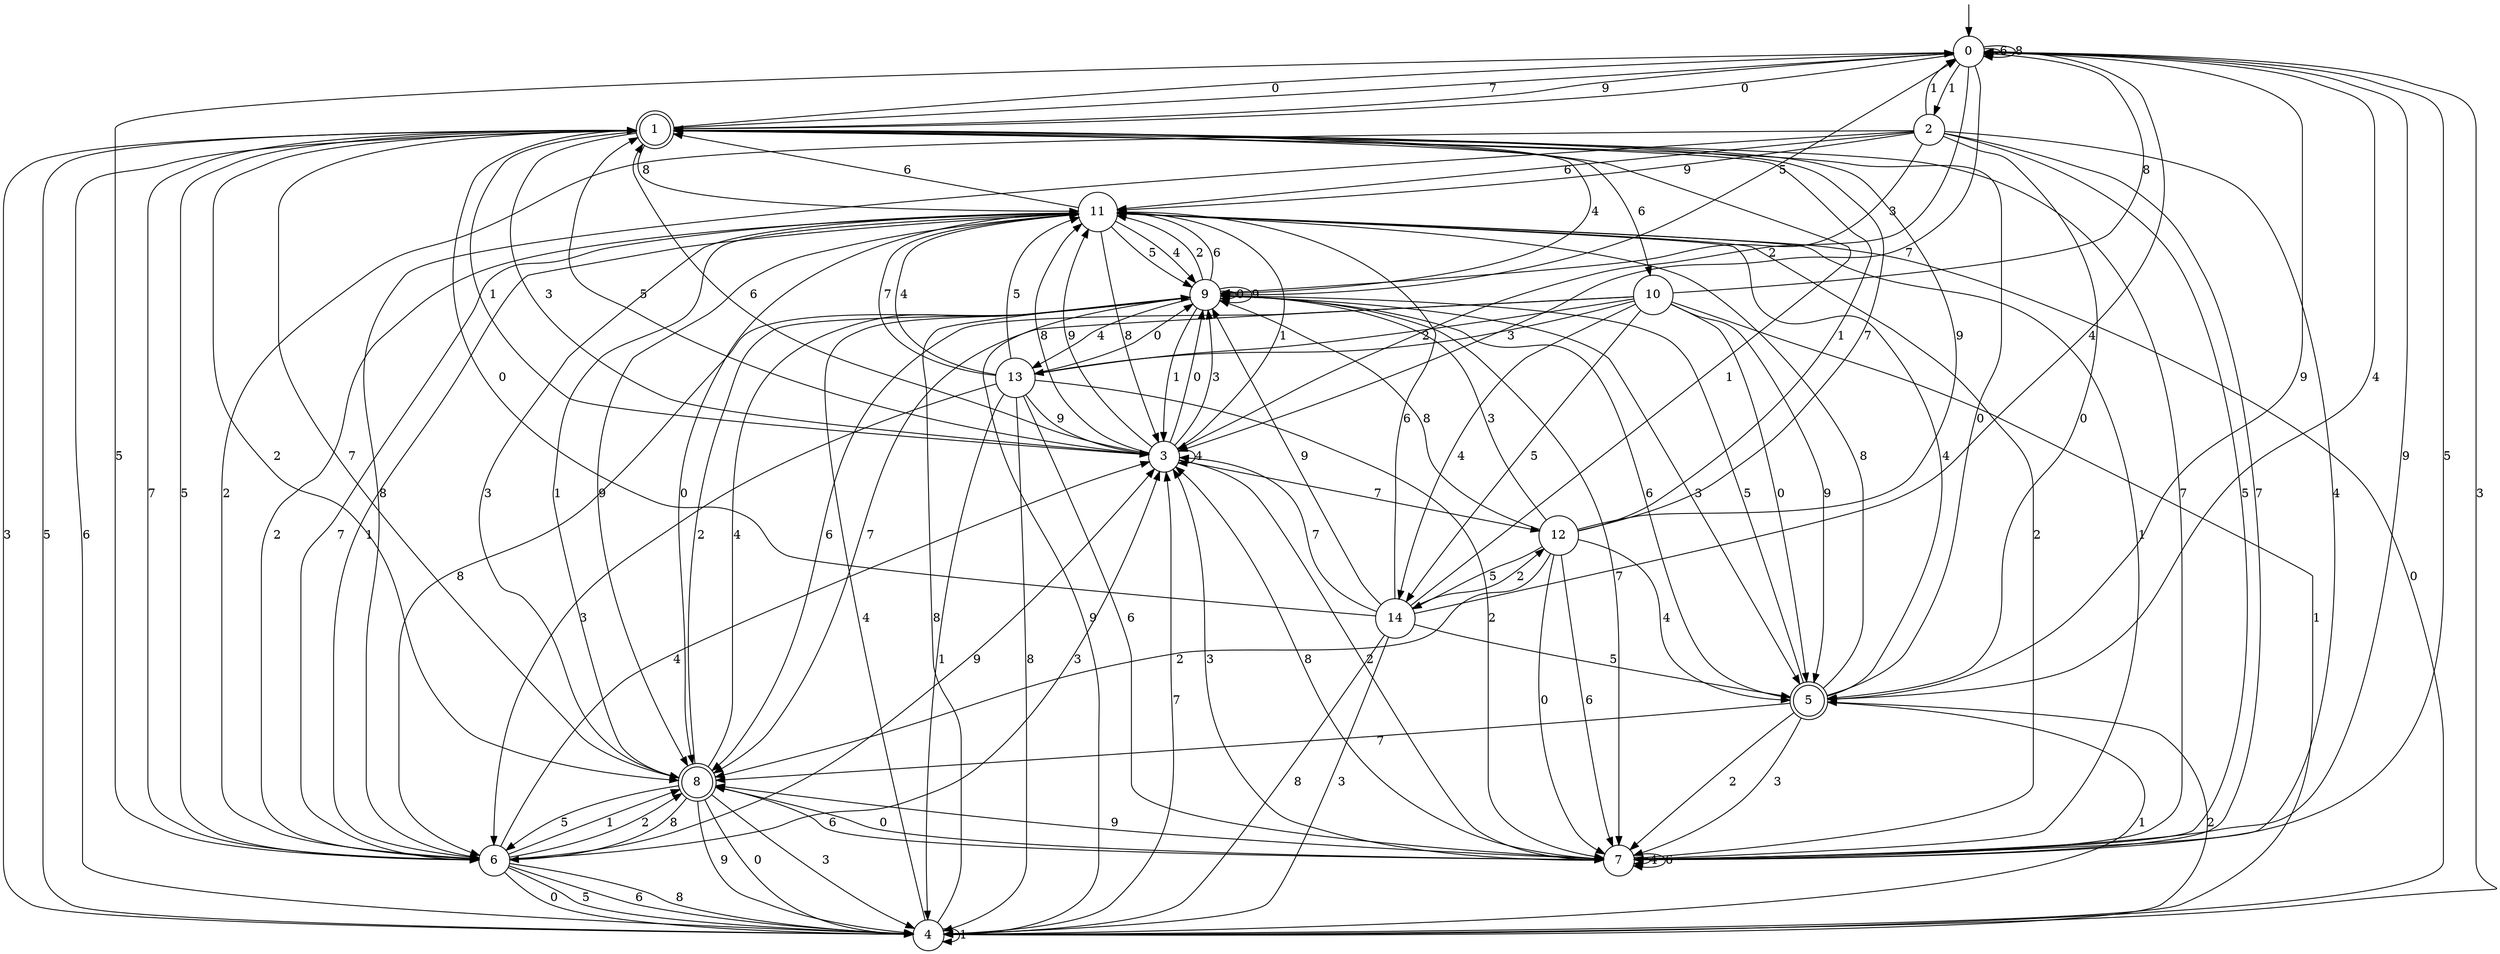 digraph g {

	s0 [shape="circle" label="0"];
	s1 [shape="doublecircle" label="1"];
	s2 [shape="circle" label="2"];
	s3 [shape="circle" label="3"];
	s4 [shape="circle" label="4"];
	s5 [shape="doublecircle" label="5"];
	s6 [shape="circle" label="6"];
	s7 [shape="circle" label="7"];
	s8 [shape="doublecircle" label="8"];
	s9 [shape="circle" label="9"];
	s10 [shape="circle" label="10"];
	s11 [shape="circle" label="11"];
	s12 [shape="circle" label="12"];
	s13 [shape="circle" label="13"];
	s14 [shape="circle" label="14"];
	s0 -> s1 [label="0"];
	s0 -> s2 [label="1"];
	s0 -> s3 [label="2"];
	s0 -> s4 [label="3"];
	s0 -> s5 [label="4"];
	s0 -> s6 [label="5"];
	s0 -> s0 [label="6"];
	s0 -> s3 [label="7"];
	s0 -> s0 [label="8"];
	s0 -> s7 [label="9"];
	s1 -> s0 [label="0"];
	s1 -> s3 [label="1"];
	s1 -> s8 [label="2"];
	s1 -> s3 [label="3"];
	s1 -> s9 [label="4"];
	s1 -> s6 [label="5"];
	s1 -> s10 [label="6"];
	s1 -> s0 [label="7"];
	s1 -> s11 [label="8"];
	s1 -> s0 [label="9"];
	s2 -> s5 [label="0"];
	s2 -> s0 [label="1"];
	s2 -> s6 [label="2"];
	s2 -> s9 [label="3"];
	s2 -> s7 [label="4"];
	s2 -> s7 [label="5"];
	s2 -> s11 [label="6"];
	s2 -> s7 [label="7"];
	s2 -> s6 [label="8"];
	s2 -> s11 [label="9"];
	s3 -> s9 [label="0"];
	s3 -> s11 [label="1"];
	s3 -> s7 [label="2"];
	s3 -> s9 [label="3"];
	s3 -> s3 [label="4"];
	s3 -> s1 [label="5"];
	s3 -> s1 [label="6"];
	s3 -> s12 [label="7"];
	s3 -> s11 [label="8"];
	s3 -> s11 [label="9"];
	s4 -> s11 [label="0"];
	s4 -> s4 [label="1"];
	s4 -> s5 [label="2"];
	s4 -> s1 [label="3"];
	s4 -> s9 [label="4"];
	s4 -> s1 [label="5"];
	s4 -> s1 [label="6"];
	s4 -> s3 [label="7"];
	s4 -> s9 [label="8"];
	s4 -> s9 [label="9"];
	s5 -> s1 [label="0"];
	s5 -> s4 [label="1"];
	s5 -> s7 [label="2"];
	s5 -> s7 [label="3"];
	s5 -> s11 [label="4"];
	s5 -> s9 [label="5"];
	s5 -> s9 [label="6"];
	s5 -> s8 [label="7"];
	s5 -> s11 [label="8"];
	s5 -> s0 [label="9"];
	s6 -> s4 [label="0"];
	s6 -> s8 [label="1"];
	s6 -> s8 [label="2"];
	s6 -> s3 [label="3"];
	s6 -> s3 [label="4"];
	s6 -> s4 [label="5"];
	s6 -> s4 [label="6"];
	s6 -> s1 [label="7"];
	s6 -> s4 [label="8"];
	s6 -> s3 [label="9"];
	s7 -> s8 [label="0"];
	s7 -> s11 [label="1"];
	s7 -> s11 [label="2"];
	s7 -> s3 [label="3"];
	s7 -> s7 [label="4"];
	s7 -> s0 [label="5"];
	s7 -> s7 [label="6"];
	s7 -> s1 [label="7"];
	s7 -> s3 [label="8"];
	s7 -> s8 [label="9"];
	s8 -> s4 [label="0"];
	s8 -> s11 [label="1"];
	s8 -> s9 [label="2"];
	s8 -> s4 [label="3"];
	s8 -> s9 [label="4"];
	s8 -> s6 [label="5"];
	s8 -> s7 [label="6"];
	s8 -> s1 [label="7"];
	s8 -> s6 [label="8"];
	s8 -> s4 [label="9"];
	s9 -> s9 [label="0"];
	s9 -> s3 [label="1"];
	s9 -> s11 [label="2"];
	s9 -> s5 [label="3"];
	s9 -> s13 [label="4"];
	s9 -> s0 [label="5"];
	s9 -> s11 [label="6"];
	s9 -> s7 [label="7"];
	s9 -> s6 [label="8"];
	s9 -> s9 [label="9"];
	s10 -> s5 [label="0"];
	s10 -> s4 [label="1"];
	s10 -> s13 [label="2"];
	s10 -> s13 [label="3"];
	s10 -> s14 [label="4"];
	s10 -> s14 [label="5"];
	s10 -> s8 [label="6"];
	s10 -> s8 [label="7"];
	s10 -> s0 [label="8"];
	s10 -> s5 [label="9"];
	s11 -> s8 [label="0"];
	s11 -> s6 [label="1"];
	s11 -> s6 [label="2"];
	s11 -> s8 [label="3"];
	s11 -> s9 [label="4"];
	s11 -> s9 [label="5"];
	s11 -> s1 [label="6"];
	s11 -> s6 [label="7"];
	s11 -> s3 [label="8"];
	s11 -> s8 [label="9"];
	s12 -> s7 [label="0"];
	s12 -> s1 [label="1"];
	s12 -> s8 [label="2"];
	s12 -> s9 [label="3"];
	s12 -> s5 [label="4"];
	s12 -> s14 [label="5"];
	s12 -> s7 [label="6"];
	s12 -> s1 [label="7"];
	s12 -> s9 [label="8"];
	s12 -> s1 [label="9"];
	s13 -> s9 [label="0"];
	s13 -> s4 [label="1"];
	s13 -> s7 [label="2"];
	s13 -> s6 [label="3"];
	s13 -> s11 [label="4"];
	s13 -> s11 [label="5"];
	s13 -> s7 [label="6"];
	s13 -> s11 [label="7"];
	s13 -> s4 [label="8"];
	s13 -> s3 [label="9"];
	s14 -> s1 [label="0"];
	s14 -> s1 [label="1"];
	s14 -> s12 [label="2"];
	s14 -> s4 [label="3"];
	s14 -> s0 [label="4"];
	s14 -> s5 [label="5"];
	s14 -> s11 [label="6"];
	s14 -> s3 [label="7"];
	s14 -> s4 [label="8"];
	s14 -> s9 [label="9"];

__start0 [label="" shape="none" width="0" height="0"];
__start0 -> s0;

}
